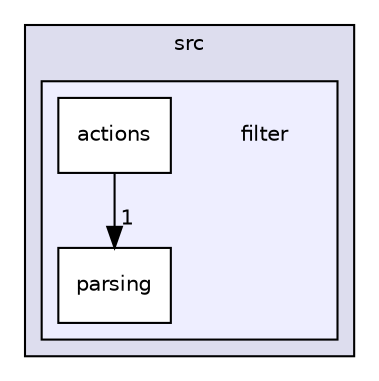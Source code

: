 digraph "src/filter" {
  compound=true
  node [ fontsize="10", fontname="Helvetica"];
  edge [ labelfontsize="10", labelfontname="Helvetica"];
  subgraph clusterdir_68267d1309a1af8e8297ef4c3efbcdba {
    graph [ bgcolor="#ddddee", pencolor="black", label="src" fontname="Helvetica", fontsize="10", URL="dir_68267d1309a1af8e8297ef4c3efbcdba.html"]
  subgraph clusterdir_8681a82a265081a91d191144ff606af9 {
    graph [ bgcolor="#eeeeff", pencolor="black", label="" URL="dir_8681a82a265081a91d191144ff606af9.html"];
    dir_8681a82a265081a91d191144ff606af9 [shape=plaintext label="filter"];
  dir_fdb805b8bb0f4324ea5a5e09fef16552 [shape=box label="actions" fillcolor="white" style="filled" URL="dir_fdb805b8bb0f4324ea5a5e09fef16552.html"];
  dir_bcf8a218d61c1790005e38009173141f [shape=box label="parsing" fillcolor="white" style="filled" URL="dir_bcf8a218d61c1790005e38009173141f.html"];
  }
  }
  dir_fdb805b8bb0f4324ea5a5e09fef16552->dir_bcf8a218d61c1790005e38009173141f [headlabel="1", labeldistance=1.5 headhref="dir_000006_000007.html"];
}

